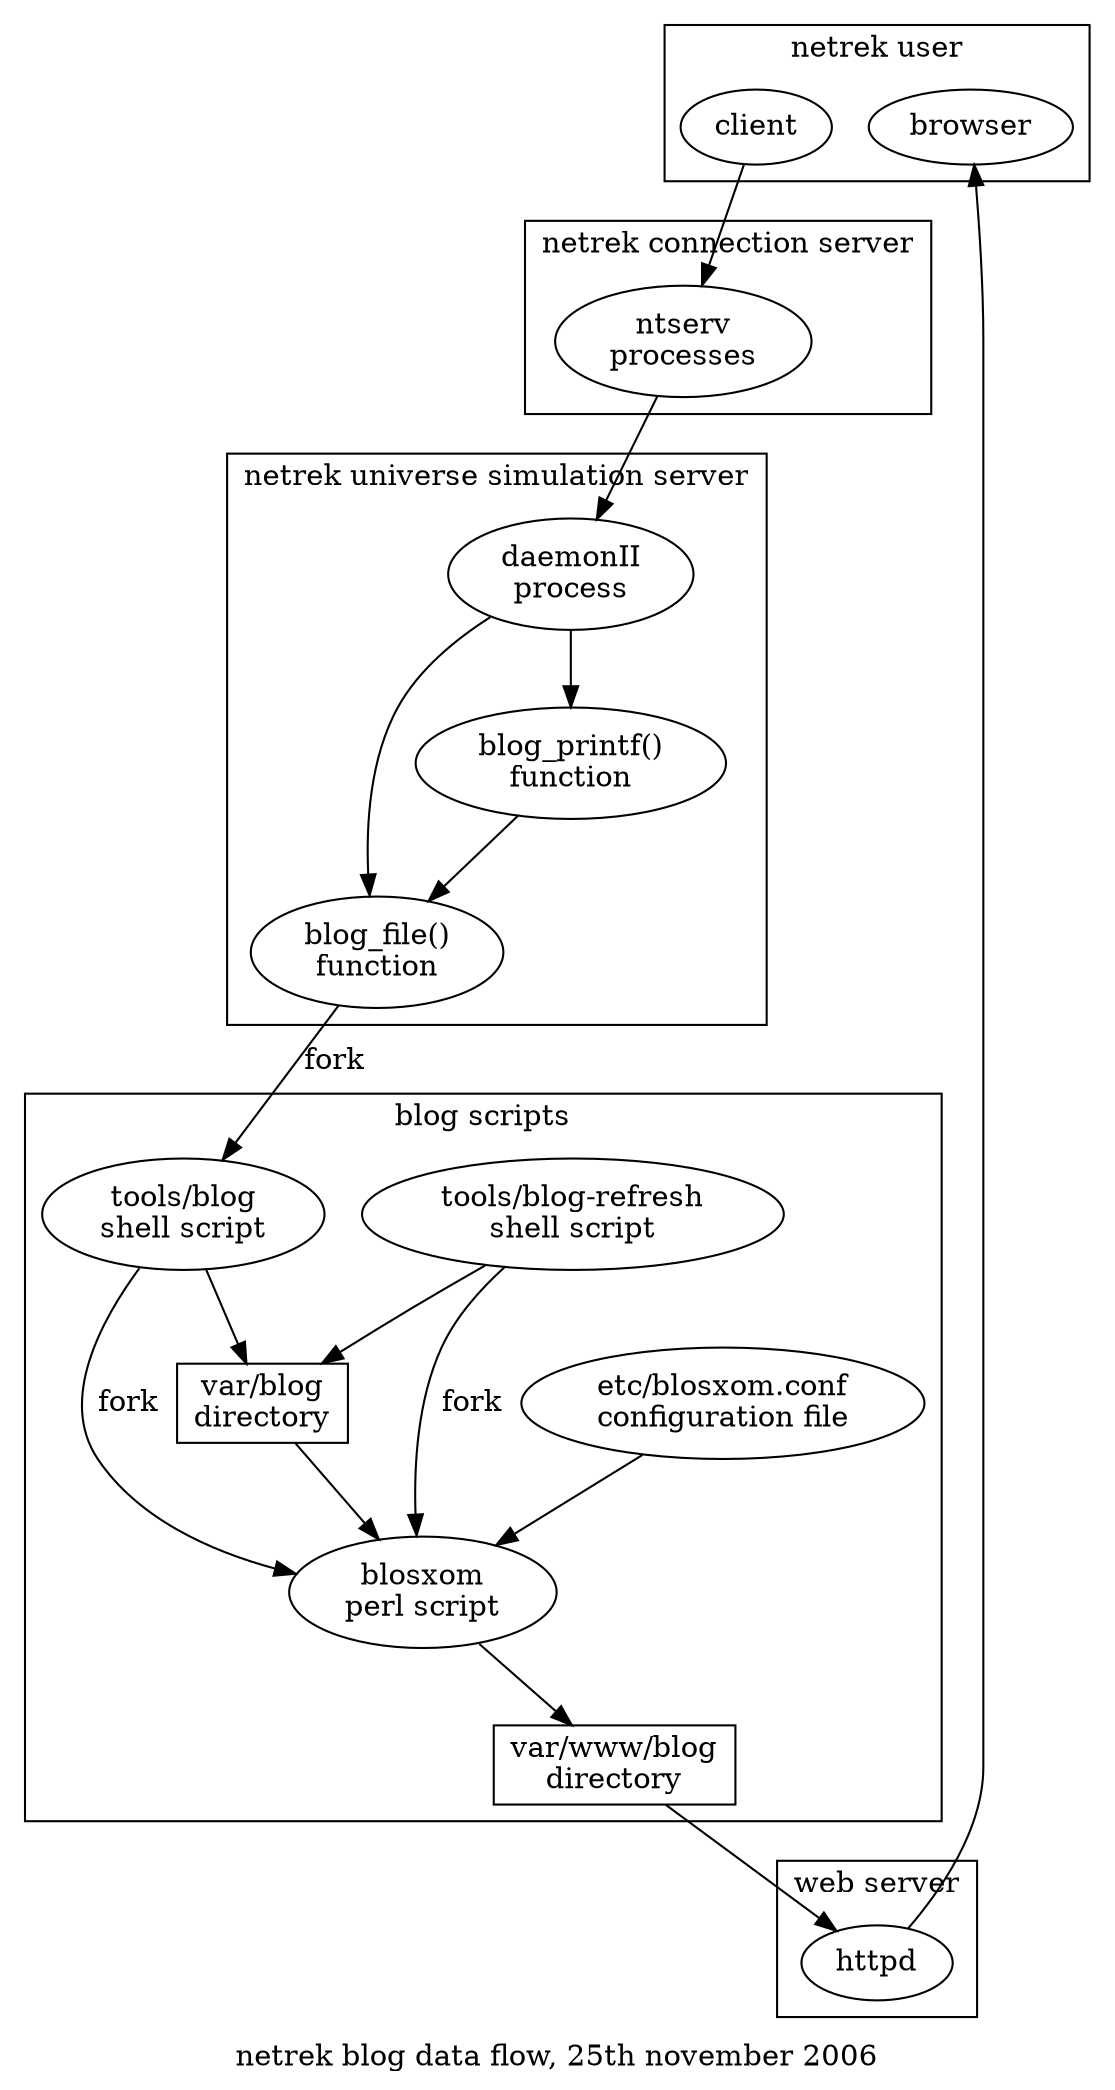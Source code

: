 digraph me {
label="netrek blog data flow, 25th november 2006";
subgraph cluster_0 {
label="netrek user";
client;
browser;
}
subgraph cluster_1 {
label="netrek connection server";
ntserv [label="ntserv\nprocesses"];
client -> ntserv;
}
subgraph cluster_2 {
label="netrek universe simulation server";
daemon [label="daemonII\nprocess"];
blog_printf [label="blog_printf()\nfunction"];
blog_file [label="blog_file()\nfunction"];
ntserv -> daemon -> blog_printf -> blog_file;
daemon -> blog_file;
}
subgraph cluster_3 {
label="blog scripts";
tools_blog [label="tools/blog\nshell script"];
var_blog [shape=box,label="var/blog\ndirectory"];
blog_file -> tools_blog [label="fork"];
tools_blog -> var_blog;
blosxom [label="blosxom\nperl script"];
tools_blog -> blosxom [label="fork"];
tools_blog_refresh [label="tools/blog-refresh\nshell script"];
tools_blog_refresh -> blosxom [label="fork"];
tools_blog_refresh -> var_blog;
etc_blosxom_conf [label="etc/blosxom.conf\nconfiguration file"];
etc_blosxom_conf -> blosxom;
var_blog -> blosxom;
var_www_blog [shape=box,label="var/www/blog\ndirectory"];
blosxom -> var_www_blog;
}
subgraph cluster_4 {
label="web server";
var_www_blog -> httpd;
httpd -> browser;
}
}
